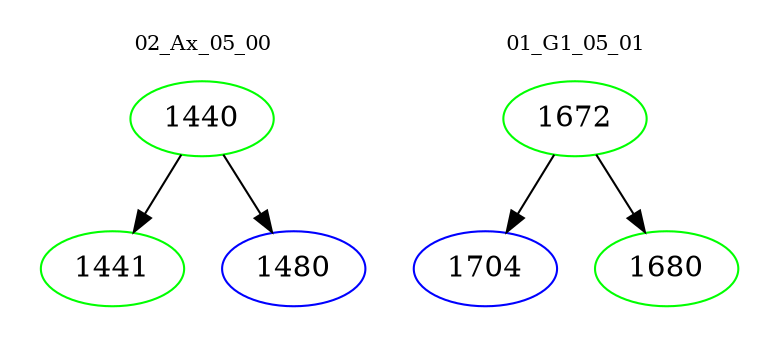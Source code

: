 digraph{
subgraph cluster_0 {
color = white
label = "02_Ax_05_00";
fontsize=10;
T0_1440 [label="1440", color="green"]
T0_1440 -> T0_1441 [color="black"]
T0_1441 [label="1441", color="green"]
T0_1440 -> T0_1480 [color="black"]
T0_1480 [label="1480", color="blue"]
}
subgraph cluster_1 {
color = white
label = "01_G1_05_01";
fontsize=10;
T1_1672 [label="1672", color="green"]
T1_1672 -> T1_1704 [color="black"]
T1_1704 [label="1704", color="blue"]
T1_1672 -> T1_1680 [color="black"]
T1_1680 [label="1680", color="green"]
}
}
